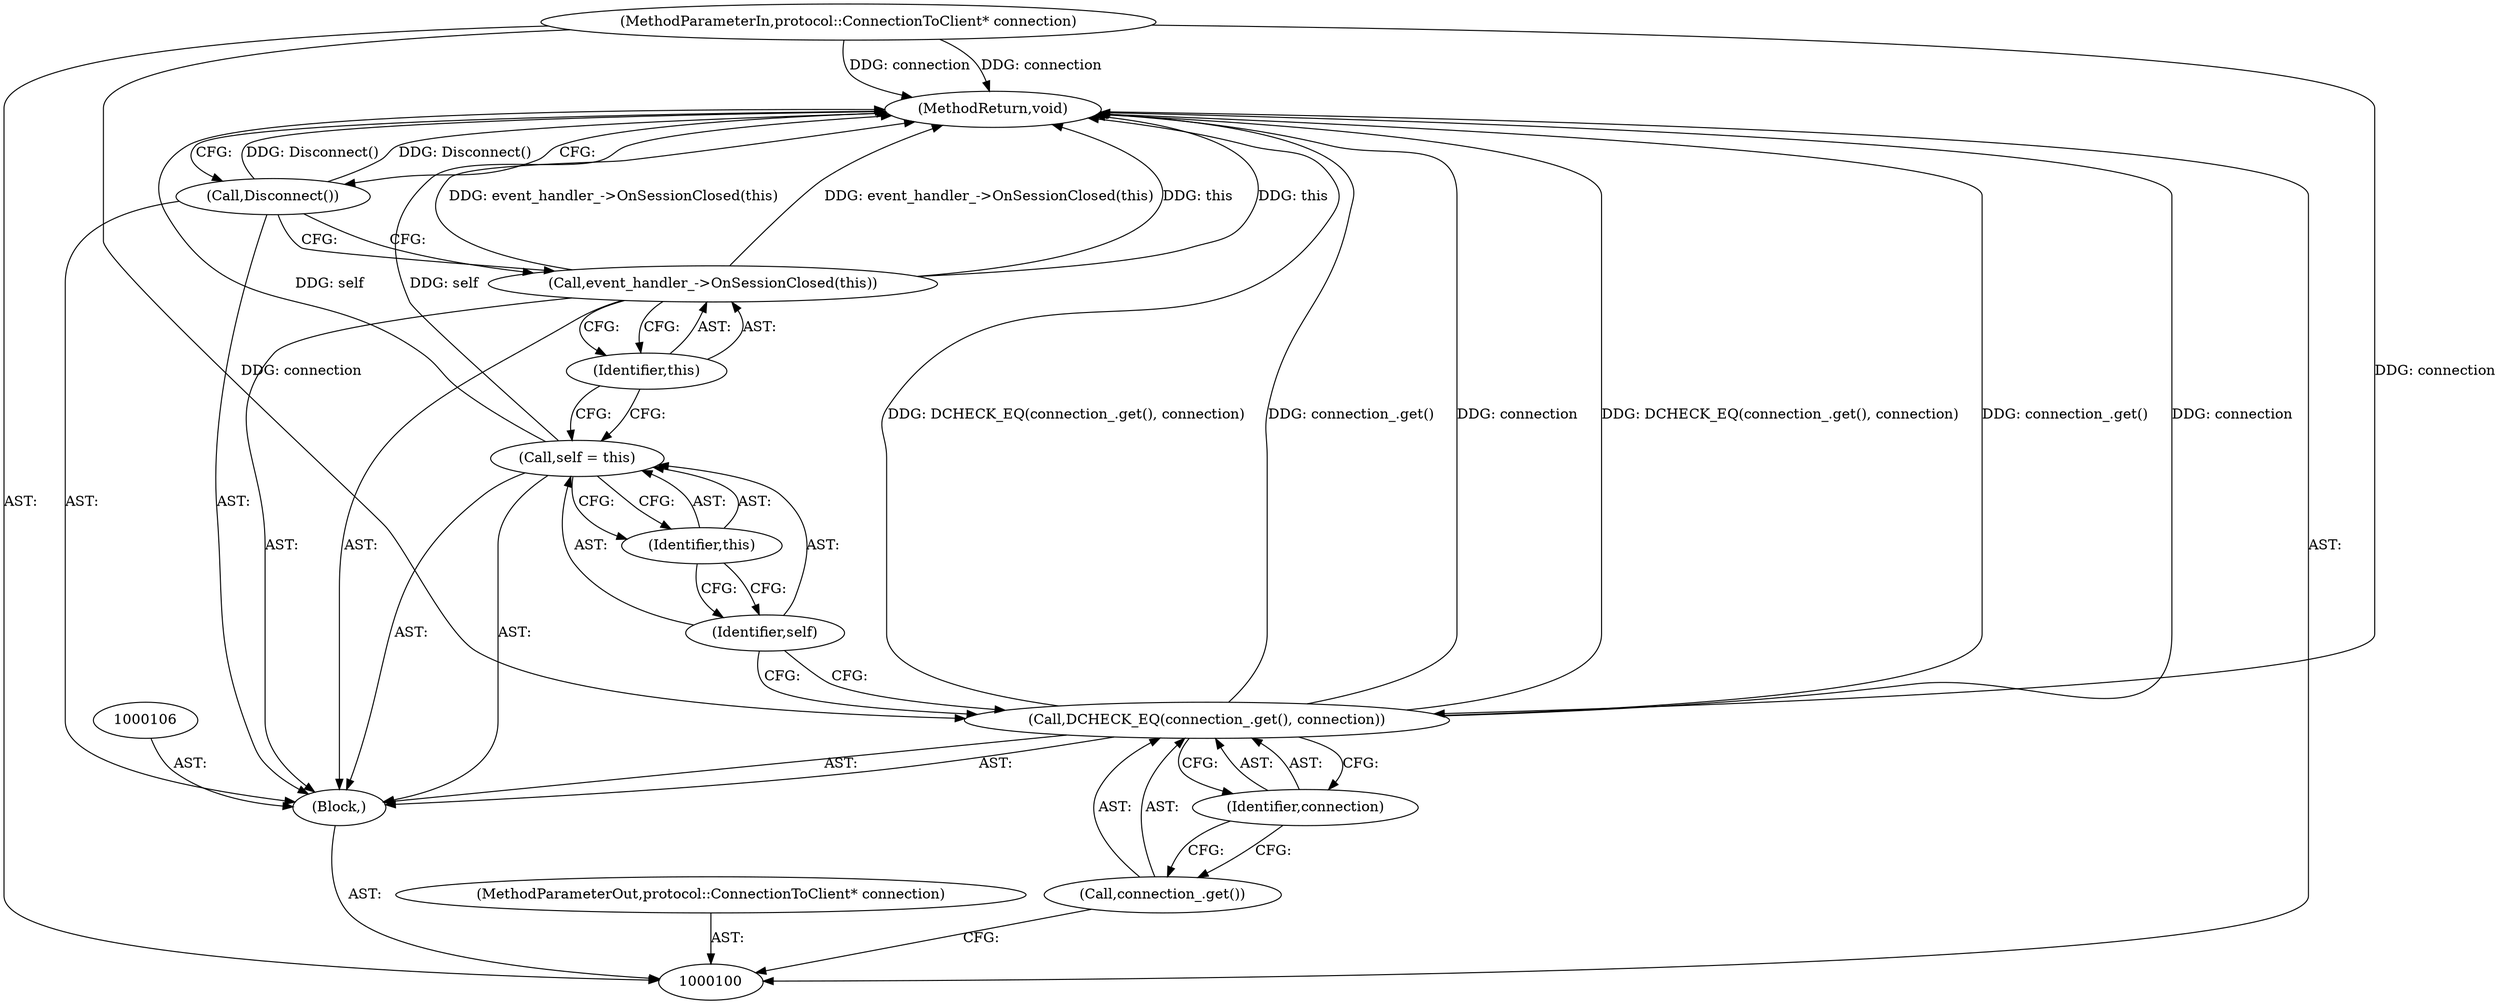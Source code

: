 digraph "1_Chrome_a46bcef82b29d30836a0f26226e3d4aca4fa9612_20" {
"1000113" [label="(MethodReturn,void)"];
"1000101" [label="(MethodParameterIn,protocol::ConnectionToClient* connection)"];
"1000139" [label="(MethodParameterOut,protocol::ConnectionToClient* connection)"];
"1000102" [label="(Block,)"];
"1000104" [label="(Call,connection_.get())"];
"1000103" [label="(Call,DCHECK_EQ(connection_.get(), connection))"];
"1000105" [label="(Identifier,connection)"];
"1000107" [label="(Call,self = this)"];
"1000108" [label="(Identifier,self)"];
"1000109" [label="(Identifier,this)"];
"1000110" [label="(Call,event_handler_->OnSessionClosed(this))"];
"1000111" [label="(Identifier,this)"];
"1000112" [label="(Call,Disconnect())"];
"1000113" -> "1000100"  [label="AST: "];
"1000113" -> "1000112"  [label="CFG: "];
"1000107" -> "1000113"  [label="DDG: self"];
"1000103" -> "1000113"  [label="DDG: connection_.get()"];
"1000103" -> "1000113"  [label="DDG: connection"];
"1000103" -> "1000113"  [label="DDG: DCHECK_EQ(connection_.get(), connection)"];
"1000112" -> "1000113"  [label="DDG: Disconnect()"];
"1000110" -> "1000113"  [label="DDG: this"];
"1000110" -> "1000113"  [label="DDG: event_handler_->OnSessionClosed(this)"];
"1000101" -> "1000113"  [label="DDG: connection"];
"1000101" -> "1000100"  [label="AST: "];
"1000101" -> "1000113"  [label="DDG: connection"];
"1000101" -> "1000103"  [label="DDG: connection"];
"1000139" -> "1000100"  [label="AST: "];
"1000102" -> "1000100"  [label="AST: "];
"1000103" -> "1000102"  [label="AST: "];
"1000106" -> "1000102"  [label="AST: "];
"1000107" -> "1000102"  [label="AST: "];
"1000110" -> "1000102"  [label="AST: "];
"1000112" -> "1000102"  [label="AST: "];
"1000104" -> "1000103"  [label="AST: "];
"1000104" -> "1000100"  [label="CFG: "];
"1000105" -> "1000104"  [label="CFG: "];
"1000103" -> "1000102"  [label="AST: "];
"1000103" -> "1000105"  [label="CFG: "];
"1000104" -> "1000103"  [label="AST: "];
"1000105" -> "1000103"  [label="AST: "];
"1000108" -> "1000103"  [label="CFG: "];
"1000103" -> "1000113"  [label="DDG: connection_.get()"];
"1000103" -> "1000113"  [label="DDG: connection"];
"1000103" -> "1000113"  [label="DDG: DCHECK_EQ(connection_.get(), connection)"];
"1000101" -> "1000103"  [label="DDG: connection"];
"1000105" -> "1000103"  [label="AST: "];
"1000105" -> "1000104"  [label="CFG: "];
"1000103" -> "1000105"  [label="CFG: "];
"1000107" -> "1000102"  [label="AST: "];
"1000107" -> "1000109"  [label="CFG: "];
"1000108" -> "1000107"  [label="AST: "];
"1000109" -> "1000107"  [label="AST: "];
"1000111" -> "1000107"  [label="CFG: "];
"1000107" -> "1000113"  [label="DDG: self"];
"1000108" -> "1000107"  [label="AST: "];
"1000108" -> "1000103"  [label="CFG: "];
"1000109" -> "1000108"  [label="CFG: "];
"1000109" -> "1000107"  [label="AST: "];
"1000109" -> "1000108"  [label="CFG: "];
"1000107" -> "1000109"  [label="CFG: "];
"1000110" -> "1000102"  [label="AST: "];
"1000110" -> "1000111"  [label="CFG: "];
"1000111" -> "1000110"  [label="AST: "];
"1000112" -> "1000110"  [label="CFG: "];
"1000110" -> "1000113"  [label="DDG: this"];
"1000110" -> "1000113"  [label="DDG: event_handler_->OnSessionClosed(this)"];
"1000111" -> "1000110"  [label="AST: "];
"1000111" -> "1000107"  [label="CFG: "];
"1000110" -> "1000111"  [label="CFG: "];
"1000112" -> "1000102"  [label="AST: "];
"1000112" -> "1000110"  [label="CFG: "];
"1000113" -> "1000112"  [label="CFG: "];
"1000112" -> "1000113"  [label="DDG: Disconnect()"];
}

